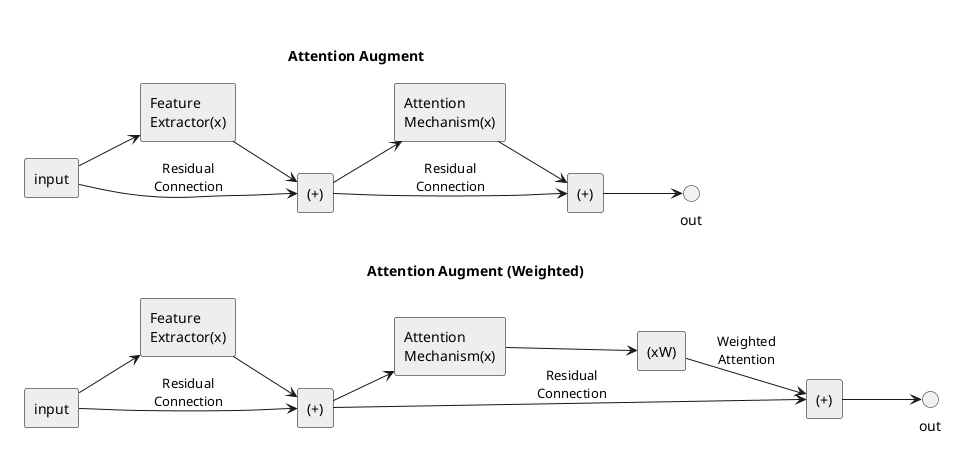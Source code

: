 ' -*- coding: utf-8 -*-
' Created on 2024-12-08 13:22:10 Sunday
' @author: Nikhil Kapila

@startuml
label diagrams [

{{
title Attention Augment

skinparam backgroundColor #ffffff
skinparam rectangle {
    BackgroundColor #eeeeee
    BorderColor #000000
    FontColor #000000
}

left to right direction

rectangle "Feature\nExtractor(x)" as seqx
rectangle "Attention\nMechanism(x)" as selfatt
rectangle "(+)" as plus
rectangle "(+)" as plus1
rectangle "input" as input

input --> seqx
input --> plus : Residual\nConnection
seqx --> plus
plus --> selfatt
plus --> plus1 : Residual\nConnection
selfatt --> plus1
plus1 --> out
}}

{{
title Attention Augment (Weighted)

skinparam backgroundColor #ffffff
skinparam rectangle {
    BackgroundColor #eeeeee
    BorderColor #000000
    FontColor #000000
}

left to right direction

rectangle "Feature\nExtractor(x)" as seqx
rectangle "Attention\nMechanism(x)" as selfatt
rectangle "(+)" as plus
rectangle "(+)" as plus1
rectangle "(xW)" as weight
rectangle "input" as input

input --> seqx
input --> plus : Residual\nConnection
seqx --> plus
plus --> selfatt
selfatt --> weight
weight --> plus1 : Weighted\nAttention
plus --> plus1 : Residual\nConnection
plus1 --> out
}}
]
@enduml

